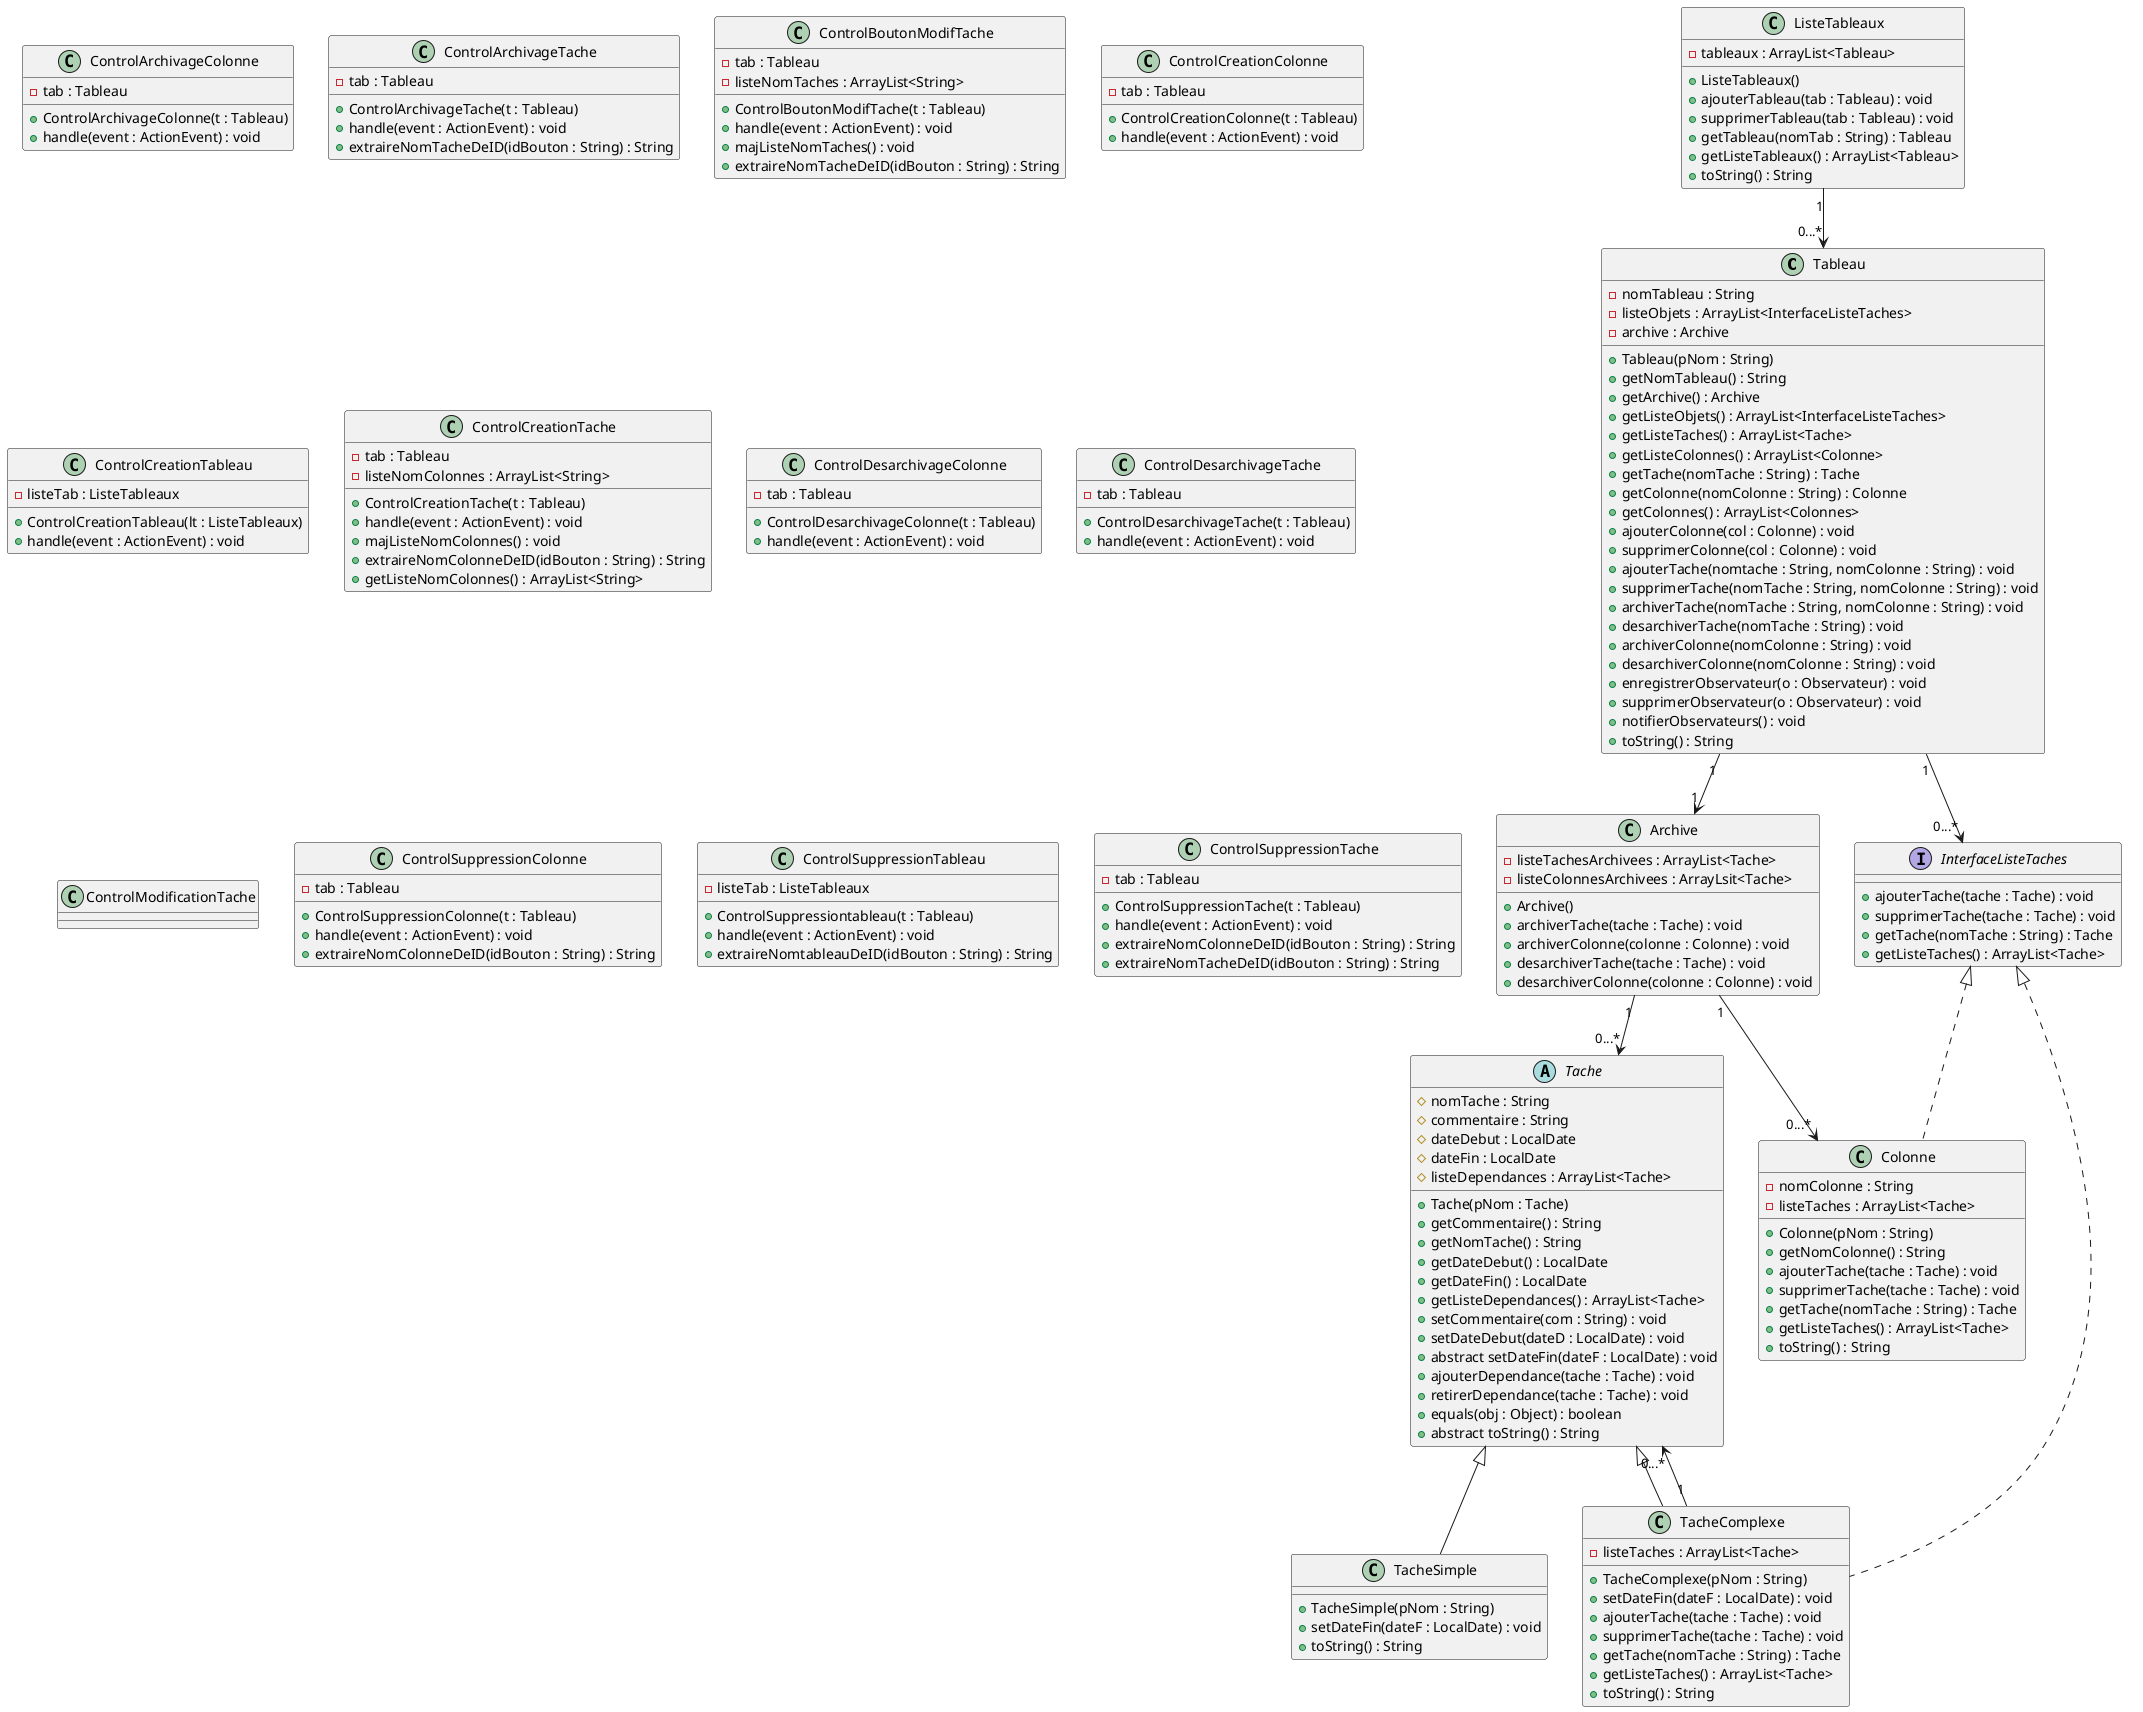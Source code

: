 @startuml
'https://plantuml.com/class-diagram

class Tableau {
- nomTableau : String
- listeObjets : ArrayList<InterfaceListeTaches>
- archive : Archive
+ Tableau(pNom : String)
+ getNomTableau() : String
+ getArchive() : Archive
+ getListeObjets() : ArrayList<InterfaceListeTaches>
+ getListeTaches() : ArrayList<Tache>
+ getListeColonnes() : ArrayList<Colonne>
+ getTache(nomTache : String) : Tache
+ getColonne(nomColonne : String) : Colonne
+ getColonnes() : ArrayList<Colonnes>
+ ajouterColonne(col : Colonne) : void
+ supprimerColonne(col : Colonne) : void
+ ajouterTache(nomtache : String, nomColonne : String) : void
+ supprimerTache(nomTache : String, nomColonne : String) : void
+ archiverTache(nomTache : String, nomColonne : String) : void
+ desarchiverTache(nomTache : String) : void
+ archiverColonne(nomColonne : String) : void
+ desarchiverColonne(nomColonne : String) : void
+ enregistrerObservateur(o : Observateur) : void
+ supprimerObservateur(o : Observateur) : void
+ notifierObservateurs() : void
+ toString() : String
}

class Archive {
- listeTachesArchivees : ArrayList<Tache>
- listeColonnesArchivees : ArrayLsit<Tache>
+ Archive()
+ archiverTache(tache : Tache) : void
+ archiverColonne(colonne : Colonne) : void
+ desarchiverTache(tache : Tache) : void
+ desarchiverColonne(colonne : Colonne) : void
}

class ListeTableaux {
- tableaux : ArrayList<Tableau>
+ ListeTableaux()
+ ajouterTableau(tab : Tableau) : void
+ supprimerTableau(tab : Tableau) : void
+ getTableau(nomTab : String) : Tableau
+ getListeTableaux() : ArrayList<Tableau>
+ toString() : String
}

interface InterfaceListeTaches {
+ ajouterTache(tache : Tache) : void
+ supprimerTache(tache : Tache) : void
+ getTache(nomTache : String) : Tache
+ getListeTaches() : ArrayList<Tache>
}

class Colonne implements InterfaceListeTaches {
- nomColonne : String
- listeTaches : ArrayList<Tache>
+ Colonne(pNom : String)
+ getNomColonne() : String
+ ajouterTache(tache : Tache) : void
+ supprimerTache(tache : Tache) : void
+ getTache(nomTache : String) : Tache
+ getListeTaches() : ArrayList<Tache>
+ toString() : String
}

abstract class Tache {
# nomTache : String
# commentaire : String
# dateDebut : LocalDate
# dateFin : LocalDate
# listeDependances : ArrayList<Tache>
+ Tache(pNom : Tache)
+ getCommentaire() : String
+ getNomTache() : String
+ getDateDebut() : LocalDate
+ getDateFin() : LocalDate
+ getListeDependances() : ArrayList<Tache>
+ setCommentaire(com : String) : void
+ setDateDebut(dateD : LocalDate) : void
+ abstract setDateFin(dateF : LocalDate) : void
+ ajouterDependance(tache : Tache) : void
+ retirerDependance(tache : Tache) : void
+ equals(obj : Object) : boolean
+ abstract toString() : String
}

class TacheComplexe extends Tache implements InterfaceListeTaches {
- listeTaches : ArrayList<Tache>
+ TacheComplexe(pNom : String)
+ setDateFin(dateF : LocalDate) : void
+ ajouterTache(tache : Tache) : void
+ supprimerTache(tache : Tache) : void
+ getTache(nomTache : String) : Tache
+ getListeTaches() : ArrayList<Tache>
+ toString() : String
}

class TacheSimple extends Tache {
+ TacheSimple(pNom : String)
+ setDateFin(dateF : LocalDate) : void
+ toString() : String
}

class ControlArchivageColonne {
- tab : Tableau
+ ControlArchivageColonne(t : Tableau)
+ handle(event : ActionEvent) : void
}

class ControlArchivageTache {
- tab : Tableau
+ ControlArchivageTache(t : Tableau)
+ handle(event : ActionEvent) : void
+ extraireNomTacheDeID(idBouton : String) : String
}

class ControlBoutonModifTache {
- tab : Tableau
- listeNomTaches : ArrayList<String>
+ ControlBoutonModifTache(t : Tableau)
+ handle(event : ActionEvent) : void
+ majListeNomTaches() : void
+ extraireNomTacheDeID(idBouton : String) : String
}

class ControlCreationColonne {
- tab : Tableau
+ ControlCreationColonne(t : Tableau)
+ handle(event : ActionEvent) : void
}

class ControlCreationTableau {
- listeTab : ListeTableaux
+ ControlCreationTableau(lt : ListeTableaux)
+ handle(event : ActionEvent) : void
}

class ControlCreationTache {
- tab : Tableau
- listeNomColonnes : ArrayList<String>
+ ControlCreationTache(t : Tableau)
+ handle(event : ActionEvent) : void
+ majListeNomColonnes() : void
+ extraireNomColonneDeID(idBouton : String) : String
+ getListeNomColonnes() : ArrayList<String>
}

class ControlDesarchivageColonne {
- tab : Tableau
+ ControlDesarchivageColonne(t : Tableau)
+ handle(event : ActionEvent) : void
}

class ControlDesarchivageTache {
- tab : Tableau
+ ControlDesarchivageTache(t : Tableau)
+ handle(event : ActionEvent) : void
}

class ControlModificationTache {

}

class ControlSuppressionColonne {
- tab : Tableau
+ ControlSuppressionColonne(t : Tableau)
+ handle(event : ActionEvent) : void
+ extraireNomColonneDeID(idBouton : String) : String
}

class ControlSuppressionTableau {
- listeTab : ListeTableaux
+ ControlSuppressiontableau(t : Tableau)
+ handle(event : ActionEvent) : void
+ extraireNomtableauDeID(idBouton : String) : String
}

class ControlSuppressionTache {
- tab : Tableau
+ ControlSuppressionTache(t : Tableau)
+ handle(event : ActionEvent) : void
+ extraireNomColonneDeID(idBouton : String) : String
+ extraireNomTacheDeID(idBouton : String) : String
}


Tableau "1" --> "0...*" InterfaceListeTaches
Tableau "1" --> "1" Archive
Archive "1" --> "0...*" Colonne
Archive "1" --> "0...*" Tache
TacheComplexe "1" --> "0...*" Tache
ListeTableaux "1" --> "0...*" Tableau

@enduml